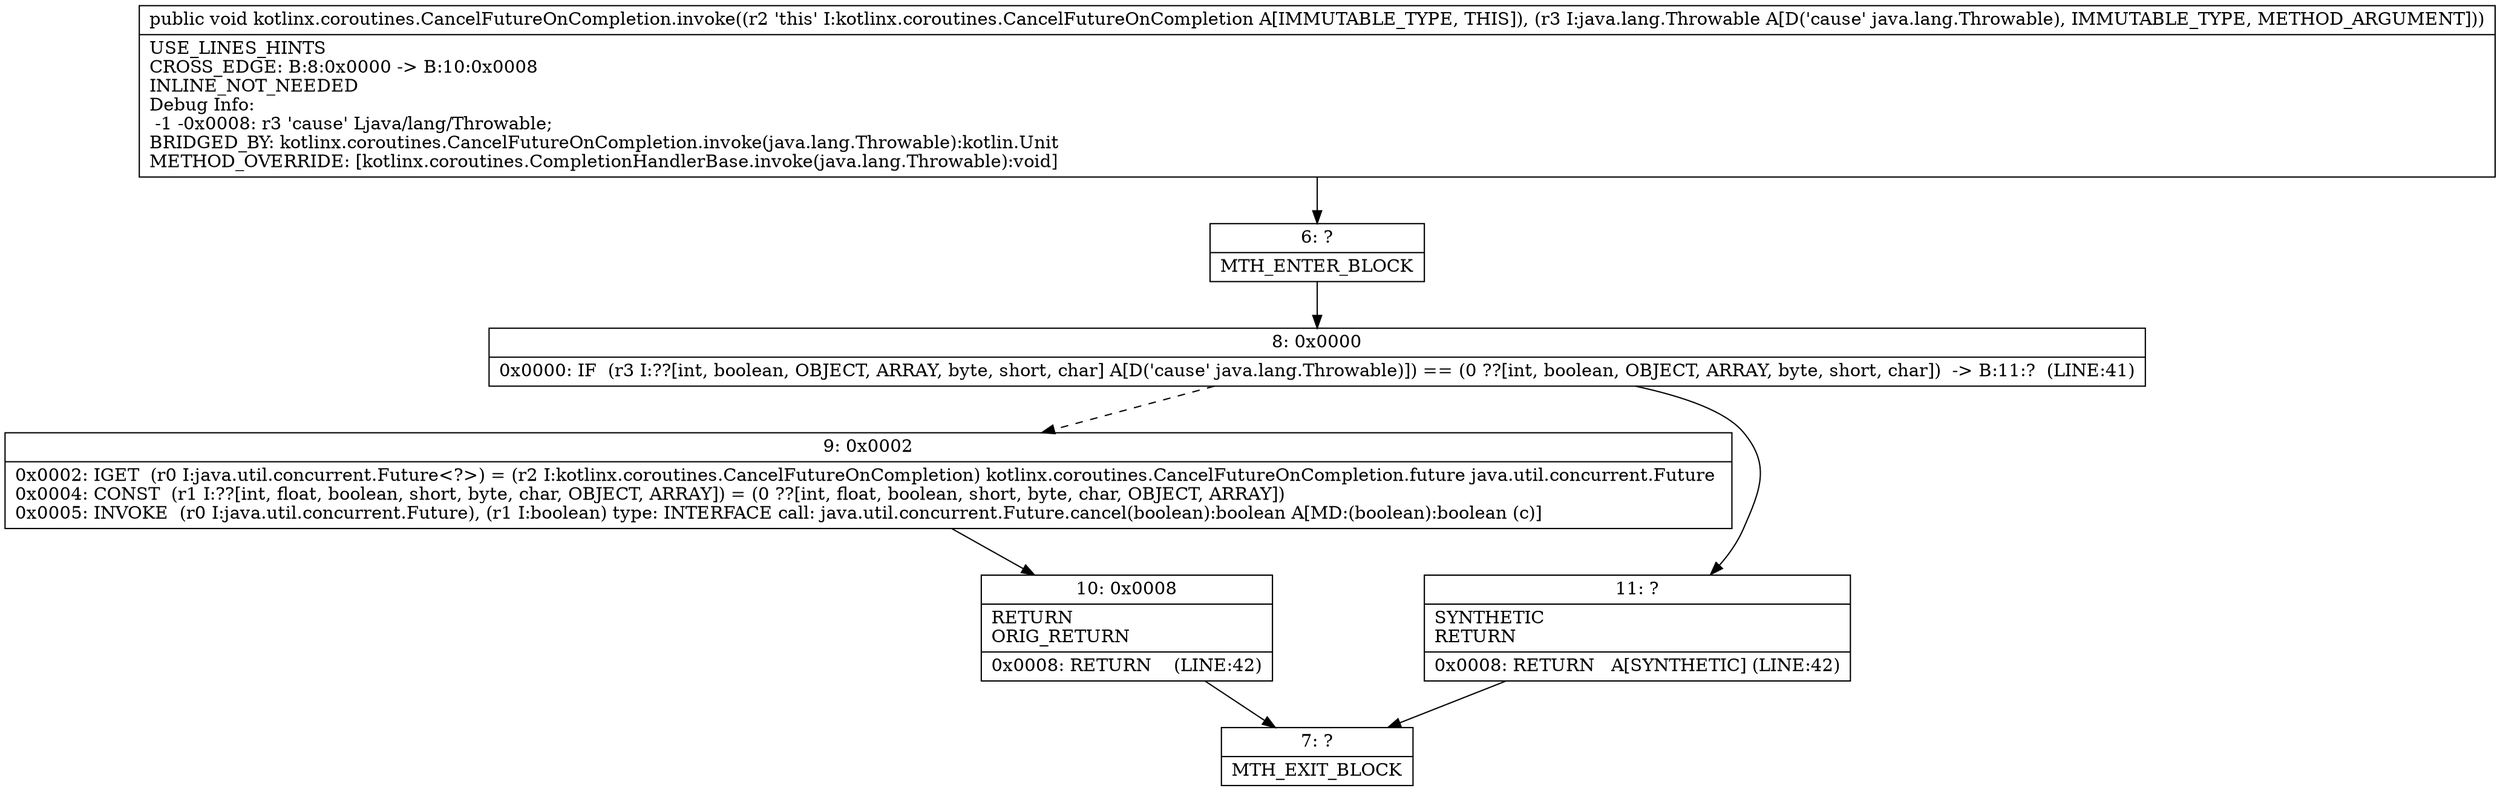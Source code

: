 digraph "CFG forkotlinx.coroutines.CancelFutureOnCompletion.invoke(Ljava\/lang\/Throwable;)V" {
Node_6 [shape=record,label="{6\:\ ?|MTH_ENTER_BLOCK\l}"];
Node_8 [shape=record,label="{8\:\ 0x0000|0x0000: IF  (r3 I:??[int, boolean, OBJECT, ARRAY, byte, short, char] A[D('cause' java.lang.Throwable)]) == (0 ??[int, boolean, OBJECT, ARRAY, byte, short, char])  \-\> B:11:?  (LINE:41)\l}"];
Node_9 [shape=record,label="{9\:\ 0x0002|0x0002: IGET  (r0 I:java.util.concurrent.Future\<?\>) = (r2 I:kotlinx.coroutines.CancelFutureOnCompletion) kotlinx.coroutines.CancelFutureOnCompletion.future java.util.concurrent.Future \l0x0004: CONST  (r1 I:??[int, float, boolean, short, byte, char, OBJECT, ARRAY]) = (0 ??[int, float, boolean, short, byte, char, OBJECT, ARRAY]) \l0x0005: INVOKE  (r0 I:java.util.concurrent.Future), (r1 I:boolean) type: INTERFACE call: java.util.concurrent.Future.cancel(boolean):boolean A[MD:(boolean):boolean (c)]\l}"];
Node_10 [shape=record,label="{10\:\ 0x0008|RETURN\lORIG_RETURN\l|0x0008: RETURN    (LINE:42)\l}"];
Node_7 [shape=record,label="{7\:\ ?|MTH_EXIT_BLOCK\l}"];
Node_11 [shape=record,label="{11\:\ ?|SYNTHETIC\lRETURN\l|0x0008: RETURN   A[SYNTHETIC] (LINE:42)\l}"];
MethodNode[shape=record,label="{public void kotlinx.coroutines.CancelFutureOnCompletion.invoke((r2 'this' I:kotlinx.coroutines.CancelFutureOnCompletion A[IMMUTABLE_TYPE, THIS]), (r3 I:java.lang.Throwable A[D('cause' java.lang.Throwable), IMMUTABLE_TYPE, METHOD_ARGUMENT]))  | USE_LINES_HINTS\lCROSS_EDGE: B:8:0x0000 \-\> B:10:0x0008\lINLINE_NOT_NEEDED\lDebug Info:\l  \-1 \-0x0008: r3 'cause' Ljava\/lang\/Throwable;\lBRIDGED_BY: kotlinx.coroutines.CancelFutureOnCompletion.invoke(java.lang.Throwable):kotlin.Unit\lMETHOD_OVERRIDE: [kotlinx.coroutines.CompletionHandlerBase.invoke(java.lang.Throwable):void]\l}"];
MethodNode -> Node_6;Node_6 -> Node_8;
Node_8 -> Node_9[style=dashed];
Node_8 -> Node_11;
Node_9 -> Node_10;
Node_10 -> Node_7;
Node_11 -> Node_7;
}

